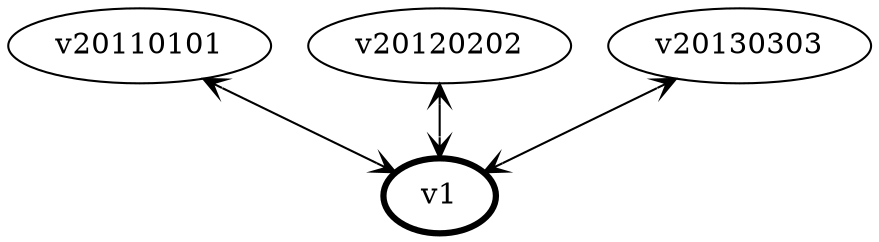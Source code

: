 graph G {
    subgraph apiVersions {
        rank=same;
        label="API Versions";
        labelloc=t

        node [shape=ellipse, group=api];
        v20110101;
        v20120202;
        v20130303;
    }

    node [shape=ellipse, penwidth=3];
    v1;

    edge [arrowhead=vee, arrowtail=vee, dir=both];
    v20110101 -- v1;
    v20120202 -- v1;
    v20130303 -- v1;
}
